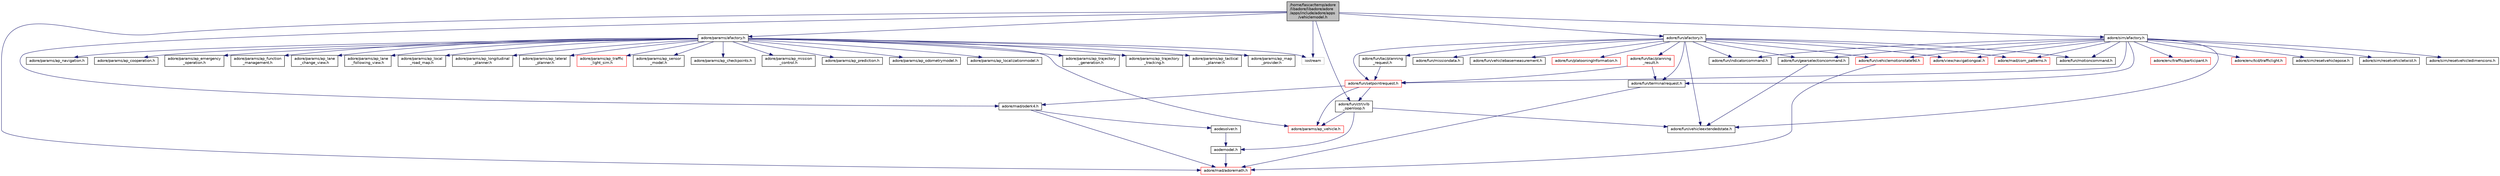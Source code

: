 digraph "/home/fascar/temp/adore/libadore/libadore/adore/apps/include/adore/apps/vehiclemodel.h"
{
 // LATEX_PDF_SIZE
  edge [fontname="Helvetica",fontsize="10",labelfontname="Helvetica",labelfontsize="10"];
  node [fontname="Helvetica",fontsize="10",shape=record];
  Node1 [label="/home/fascar/temp/adore\l/libadore/libadore/adore\l/apps/include/adore/apps\l/vehiclemodel.h",height=0.2,width=0.4,color="black", fillcolor="grey75", style="filled", fontcolor="black",tooltip=" "];
  Node1 -> Node2 [color="midnightblue",fontsize="10",style="solid",fontname="Helvetica"];
  Node2 [label="adore/sim/afactory.h",height=0.2,width=0.4,color="black", fillcolor="white", style="filled",URL="$sim_2include_2adore_2sim_2afactory_8h.html",tooltip=" "];
  Node2 -> Node3 [color="midnightblue",fontsize="10",style="solid",fontname="Helvetica"];
  Node3 [label="adore/mad/com_patterns.h",height=0.2,width=0.4,color="red", fillcolor="white", style="filled",URL="$com__patterns_8h.html",tooltip=" "];
  Node2 -> Node6 [color="midnightblue",fontsize="10",style="solid",fontname="Helvetica"];
  Node6 [label="adore/view/navigationgoal.h",height=0.2,width=0.4,color="red", fillcolor="white", style="filled",URL="$navigationgoal_8h.html",tooltip=" "];
  Node2 -> Node8 [color="midnightblue",fontsize="10",style="solid",fontname="Helvetica"];
  Node8 [label="adore/fun/setpointrequest.h",height=0.2,width=0.4,color="red", fillcolor="white", style="filled",URL="$setpointrequest_8h.html",tooltip=" "];
  Node8 -> Node17 [color="midnightblue",fontsize="10",style="solid",fontname="Helvetica"];
  Node17 [label="adore/mad/oderk4.h",height=0.2,width=0.4,color="black", fillcolor="white", style="filled",URL="$oderk4_8h.html",tooltip=" "];
  Node17 -> Node18 [color="midnightblue",fontsize="10",style="solid",fontname="Helvetica"];
  Node18 [label="aodesolver.h",height=0.2,width=0.4,color="black", fillcolor="white", style="filled",URL="$aodesolver_8h.html",tooltip=" "];
  Node18 -> Node19 [color="midnightblue",fontsize="10",style="solid",fontname="Helvetica"];
  Node19 [label="aodemodel.h",height=0.2,width=0.4,color="black", fillcolor="white", style="filled",URL="$aodemodel_8h.html",tooltip=" "];
  Node19 -> Node11 [color="midnightblue",fontsize="10",style="solid",fontname="Helvetica"];
  Node11 [label="adore/mad/adoremath.h",height=0.2,width=0.4,color="red", fillcolor="white", style="filled",URL="$adoremath_8h.html",tooltip=" "];
  Node17 -> Node11 [color="midnightblue",fontsize="10",style="solid",fontname="Helvetica"];
  Node8 -> Node41 [color="midnightblue",fontsize="10",style="solid",fontname="Helvetica"];
  Node41 [label="adore/fun/ctrl/vlb\l_openloop.h",height=0.2,width=0.4,color="black", fillcolor="white", style="filled",URL="$vlb__openloop_8h.html",tooltip=" "];
  Node41 -> Node19 [color="midnightblue",fontsize="10",style="solid",fontname="Helvetica"];
  Node41 -> Node42 [color="midnightblue",fontsize="10",style="solid",fontname="Helvetica"];
  Node42 [label="adore/params/ap_vehicle.h",height=0.2,width=0.4,color="red", fillcolor="white", style="filled",URL="$ap__vehicle_8h.html",tooltip=" "];
  Node41 -> Node43 [color="midnightblue",fontsize="10",style="solid",fontname="Helvetica"];
  Node43 [label="adore/fun/vehicleextendedstate.h",height=0.2,width=0.4,color="black", fillcolor="white", style="filled",URL="$vehicleextendedstate_8h.html",tooltip=" "];
  Node8 -> Node42 [color="midnightblue",fontsize="10",style="solid",fontname="Helvetica"];
  Node2 -> Node44 [color="midnightblue",fontsize="10",style="solid",fontname="Helvetica"];
  Node44 [label="adore/fun/terminalrequest.h",height=0.2,width=0.4,color="black", fillcolor="white", style="filled",URL="$terminalrequest_8h.html",tooltip=" "];
  Node44 -> Node11 [color="midnightblue",fontsize="10",style="solid",fontname="Helvetica"];
  Node2 -> Node45 [color="midnightblue",fontsize="10",style="solid",fontname="Helvetica"];
  Node45 [label="adore/fun/motioncommand.h",height=0.2,width=0.4,color="black", fillcolor="white", style="filled",URL="$motioncommand_8h.html",tooltip=" "];
  Node2 -> Node46 [color="midnightblue",fontsize="10",style="solid",fontname="Helvetica"];
  Node46 [label="adore/fun/gearselectioncommand.h",height=0.2,width=0.4,color="black", fillcolor="white", style="filled",URL="$gearselectioncommand_8h.html",tooltip=" "];
  Node46 -> Node43 [color="midnightblue",fontsize="10",style="solid",fontname="Helvetica"];
  Node2 -> Node47 [color="midnightblue",fontsize="10",style="solid",fontname="Helvetica"];
  Node47 [label="adore/fun/indicatorcommand.h",height=0.2,width=0.4,color="black", fillcolor="white", style="filled",URL="$indicatorcommand_8h.html",tooltip=" "];
  Node2 -> Node15 [color="midnightblue",fontsize="10",style="solid",fontname="Helvetica"];
  Node15 [label="adore/fun/vehiclemotionstate9d.h",height=0.2,width=0.4,color="red", fillcolor="white", style="filled",URL="$fun_2include_2adore_2fun_2vehiclemotionstate9d_8h.html",tooltip=" "];
  Node15 -> Node11 [color="midnightblue",fontsize="10",style="solid",fontname="Helvetica"];
  Node2 -> Node43 [color="midnightblue",fontsize="10",style="solid",fontname="Helvetica"];
  Node2 -> Node48 [color="midnightblue",fontsize="10",style="solid",fontname="Helvetica"];
  Node48 [label="adore/sim/resetvehiclepose.h",height=0.2,width=0.4,color="black", fillcolor="white", style="filled",URL="$resetvehiclepose_8h.html",tooltip=" "];
  Node2 -> Node49 [color="midnightblue",fontsize="10",style="solid",fontname="Helvetica"];
  Node49 [label="adore/sim/resetvehicletwist.h",height=0.2,width=0.4,color="black", fillcolor="white", style="filled",URL="$resetvehicletwist_8h.html",tooltip=" "];
  Node2 -> Node50 [color="midnightblue",fontsize="10",style="solid",fontname="Helvetica"];
  Node50 [label="adore/sim/resetvehicledimensions.h",height=0.2,width=0.4,color="black", fillcolor="white", style="filled",URL="$resetvehicledimensions_8h.html",tooltip=" "];
  Node2 -> Node51 [color="midnightblue",fontsize="10",style="solid",fontname="Helvetica"];
  Node51 [label="adore/env/traffic/participant.h",height=0.2,width=0.4,color="red", fillcolor="white", style="filled",URL="$participant_8h.html",tooltip=" "];
  Node2 -> Node53 [color="midnightblue",fontsize="10",style="solid",fontname="Helvetica"];
  Node53 [label="adore/env/tcd/trafficlight.h",height=0.2,width=0.4,color="red", fillcolor="white", style="filled",URL="$trafficlight_8h.html",tooltip=" "];
  Node1 -> Node60 [color="midnightblue",fontsize="10",style="solid",fontname="Helvetica"];
  Node60 [label="adore/fun/afactory.h",height=0.2,width=0.4,color="black", fillcolor="white", style="filled",URL="$fun_2include_2adore_2fun_2afactory_8h.html",tooltip=" "];
  Node60 -> Node46 [color="midnightblue",fontsize="10",style="solid",fontname="Helvetica"];
  Node60 -> Node47 [color="midnightblue",fontsize="10",style="solid",fontname="Helvetica"];
  Node60 -> Node61 [color="midnightblue",fontsize="10",style="solid",fontname="Helvetica"];
  Node61 [label="adore/fun/missiondata.h",height=0.2,width=0.4,color="black", fillcolor="white", style="filled",URL="$missiondata_8h.html",tooltip=" "];
  Node60 -> Node45 [color="midnightblue",fontsize="10",style="solid",fontname="Helvetica"];
  Node60 -> Node6 [color="midnightblue",fontsize="10",style="solid",fontname="Helvetica"];
  Node60 -> Node8 [color="midnightblue",fontsize="10",style="solid",fontname="Helvetica"];
  Node60 -> Node44 [color="midnightblue",fontsize="10",style="solid",fontname="Helvetica"];
  Node60 -> Node62 [color="midnightblue",fontsize="10",style="solid",fontname="Helvetica"];
  Node62 [label="adore/fun/vehiclebasemeasurement.h",height=0.2,width=0.4,color="black", fillcolor="white", style="filled",URL="$vehiclebasemeasurement_8h.html",tooltip=" "];
  Node60 -> Node43 [color="midnightblue",fontsize="10",style="solid",fontname="Helvetica"];
  Node60 -> Node15 [color="midnightblue",fontsize="10",style="solid",fontname="Helvetica"];
  Node60 -> Node63 [color="midnightblue",fontsize="10",style="solid",fontname="Helvetica"];
  Node63 [label="adore/fun/tac/planning\l_result.h",height=0.2,width=0.4,color="red", fillcolor="white", style="filled",URL="$planning__result_8h.html",tooltip=" "];
  Node63 -> Node8 [color="midnightblue",fontsize="10",style="solid",fontname="Helvetica"];
  Node63 -> Node44 [color="midnightblue",fontsize="10",style="solid",fontname="Helvetica"];
  Node60 -> Node68 [color="midnightblue",fontsize="10",style="solid",fontname="Helvetica"];
  Node68 [label="adore/fun/tac/planning\l_request.h",height=0.2,width=0.4,color="black", fillcolor="white", style="filled",URL="$planning__request_8h.html",tooltip=" "];
  Node68 -> Node8 [color="midnightblue",fontsize="10",style="solid",fontname="Helvetica"];
  Node60 -> Node3 [color="midnightblue",fontsize="10",style="solid",fontname="Helvetica"];
  Node60 -> Node69 [color="midnightblue",fontsize="10",style="solid",fontname="Helvetica"];
  Node69 [label="adore/fun/platooningInformation.h",height=0.2,width=0.4,color="red", fillcolor="white", style="filled",URL="$platooningInformation_8h.html",tooltip=" "];
  Node1 -> Node71 [color="midnightblue",fontsize="10",style="solid",fontname="Helvetica"];
  Node71 [label="adore/params/afactory.h",height=0.2,width=0.4,color="black", fillcolor="white", style="filled",URL="$params_2include_2adore_2params_2afactory_8h.html",tooltip=" "];
  Node71 -> Node42 [color="midnightblue",fontsize="10",style="solid",fontname="Helvetica"];
  Node71 -> Node72 [color="midnightblue",fontsize="10",style="solid",fontname="Helvetica"];
  Node72 [label="adore/params/ap_trajectory\l_generation.h",height=0.2,width=0.4,color="black", fillcolor="white", style="filled",URL="$ap__trajectory__generation_8h.html",tooltip=" "];
  Node71 -> Node73 [color="midnightblue",fontsize="10",style="solid",fontname="Helvetica"];
  Node73 [label="adore/params/ap_trajectory\l_tracking.h",height=0.2,width=0.4,color="black", fillcolor="white", style="filled",URL="$ap__trajectory__tracking_8h.html",tooltip=" "];
  Node71 -> Node74 [color="midnightblue",fontsize="10",style="solid",fontname="Helvetica"];
  Node74 [label="adore/params/ap_tactical\l_planner.h",height=0.2,width=0.4,color="black", fillcolor="white", style="filled",URL="$ap__tactical__planner_8h.html",tooltip=" "];
  Node71 -> Node75 [color="midnightblue",fontsize="10",style="solid",fontname="Helvetica"];
  Node75 [label="adore/params/ap_map\l_provider.h",height=0.2,width=0.4,color="black", fillcolor="white", style="filled",URL="$ap__map__provider_8h.html",tooltip=" "];
  Node71 -> Node76 [color="midnightblue",fontsize="10",style="solid",fontname="Helvetica"];
  Node76 [label="adore/params/ap_navigation.h",height=0.2,width=0.4,color="black", fillcolor="white", style="filled",URL="$ap__navigation_8h.html",tooltip=" "];
  Node71 -> Node77 [color="midnightblue",fontsize="10",style="solid",fontname="Helvetica"];
  Node77 [label="adore/params/ap_cooperation.h",height=0.2,width=0.4,color="black", fillcolor="white", style="filled",URL="$ap__cooperation_8h.html",tooltip=" "];
  Node71 -> Node78 [color="midnightblue",fontsize="10",style="solid",fontname="Helvetica"];
  Node78 [label="adore/params/ap_emergency\l_operation.h",height=0.2,width=0.4,color="black", fillcolor="white", style="filled",URL="$ap__emergency__operation_8h.html",tooltip=" "];
  Node71 -> Node79 [color="midnightblue",fontsize="10",style="solid",fontname="Helvetica"];
  Node79 [label="adore/params/ap_function\l_management.h",height=0.2,width=0.4,color="black", fillcolor="white", style="filled",URL="$ap__function__management_8h.html",tooltip=" "];
  Node71 -> Node80 [color="midnightblue",fontsize="10",style="solid",fontname="Helvetica"];
  Node80 [label="adore/params/ap_lane\l_change_view.h",height=0.2,width=0.4,color="black", fillcolor="white", style="filled",URL="$ap__lane__change__view_8h.html",tooltip=" "];
  Node71 -> Node81 [color="midnightblue",fontsize="10",style="solid",fontname="Helvetica"];
  Node81 [label="adore/params/ap_lane\l_following_view.h",height=0.2,width=0.4,color="black", fillcolor="white", style="filled",URL="$ap__lane__following__view_8h.html",tooltip=" "];
  Node71 -> Node82 [color="midnightblue",fontsize="10",style="solid",fontname="Helvetica"];
  Node82 [label="adore/params/ap_local\l_road_map.h",height=0.2,width=0.4,color="black", fillcolor="white", style="filled",URL="$ap__local__road__map_8h.html",tooltip=" "];
  Node71 -> Node83 [color="midnightblue",fontsize="10",style="solid",fontname="Helvetica"];
  Node83 [label="adore/params/ap_longitudinal\l_planner.h",height=0.2,width=0.4,color="black", fillcolor="white", style="filled",URL="$ap__longitudinal__planner_8h.html",tooltip=" "];
  Node71 -> Node84 [color="midnightblue",fontsize="10",style="solid",fontname="Helvetica"];
  Node84 [label="adore/params/ap_lateral\l_planner.h",height=0.2,width=0.4,color="black", fillcolor="white", style="filled",URL="$ap__lateral__planner_8h.html",tooltip=" "];
  Node71 -> Node85 [color="midnightblue",fontsize="10",style="solid",fontname="Helvetica"];
  Node85 [label="adore/params/ap_traffic\l_light_sim.h",height=0.2,width=0.4,color="red", fillcolor="white", style="filled",URL="$ap__traffic__light__sim_8h.html",tooltip=" "];
  Node71 -> Node86 [color="midnightblue",fontsize="10",style="solid",fontname="Helvetica"];
  Node86 [label="adore/params/ap_sensor\l_model.h",height=0.2,width=0.4,color="black", fillcolor="white", style="filled",URL="$ap__sensor__model_8h.html",tooltip=" "];
  Node71 -> Node87 [color="midnightblue",fontsize="10",style="solid",fontname="Helvetica"];
  Node87 [label="adore/params/ap_checkpoints.h",height=0.2,width=0.4,color="black", fillcolor="white", style="filled",URL="$ap__checkpoints_8h.html",tooltip=" "];
  Node71 -> Node88 [color="midnightblue",fontsize="10",style="solid",fontname="Helvetica"];
  Node88 [label="adore/params/ap_mission\l_control.h",height=0.2,width=0.4,color="black", fillcolor="white", style="filled",URL="$ap__mission__control_8h.html",tooltip=" "];
  Node71 -> Node89 [color="midnightblue",fontsize="10",style="solid",fontname="Helvetica"];
  Node89 [label="adore/params/ap_prediction.h",height=0.2,width=0.4,color="black", fillcolor="white", style="filled",URL="$ap__prediction_8h.html",tooltip=" "];
  Node71 -> Node90 [color="midnightblue",fontsize="10",style="solid",fontname="Helvetica"];
  Node90 [label="adore/params/ap_odometrymodel.h",height=0.2,width=0.4,color="black", fillcolor="white", style="filled",URL="$ap__odometrymodel_8h.html",tooltip=" "];
  Node71 -> Node91 [color="midnightblue",fontsize="10",style="solid",fontname="Helvetica"];
  Node91 [label="adore/params/ap_localizationmodel.h",height=0.2,width=0.4,color="black", fillcolor="white", style="filled",URL="$ap__localizationmodel_8h.html",tooltip=" "];
  Node71 -> Node30 [color="midnightblue",fontsize="10",style="solid",fontname="Helvetica"];
  Node30 [label="iostream",height=0.2,width=0.4,color="grey75", fillcolor="white", style="filled",tooltip=" "];
  Node1 -> Node41 [color="midnightblue",fontsize="10",style="solid",fontname="Helvetica"];
  Node1 -> Node17 [color="midnightblue",fontsize="10",style="solid",fontname="Helvetica"];
  Node1 -> Node11 [color="midnightblue",fontsize="10",style="solid",fontname="Helvetica"];
  Node1 -> Node30 [color="midnightblue",fontsize="10",style="solid",fontname="Helvetica"];
}
